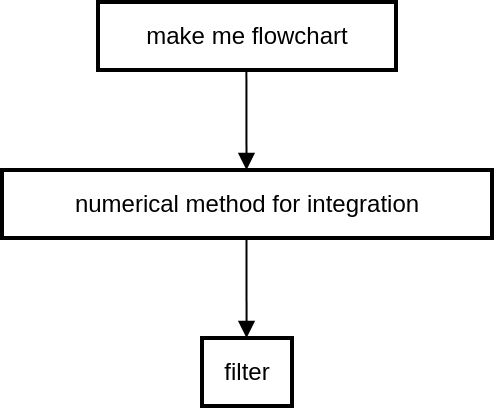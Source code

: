 <mxfile version="22.0.4" type="github">
  <diagram name="Halaman-1" id="zJpdSAJUHy5nzfpE8PS3">
    <mxGraphModel>
      <root>
        <mxCell id="0" />
        <mxCell id="1" parent="0" />
        <mxCell id="2" value="make me flowchart" style="whiteSpace=wrap;strokeWidth=2;" vertex="1" parent="1">
          <mxGeometry x="48" width="149" height="34" as="geometry" />
        </mxCell>
        <mxCell id="3" value="numerical method for integration" style="whiteSpace=wrap;strokeWidth=2;" vertex="1" parent="1">
          <mxGeometry y="84" width="245" height="34" as="geometry" />
        </mxCell>
        <mxCell id="4" value="filter" style="whiteSpace=wrap;strokeWidth=2;" vertex="1" parent="1">
          <mxGeometry x="100" y="168" width="45" height="34" as="geometry" />
        </mxCell>
        <mxCell id="5" value="" style="curved=1;startArrow=none;endArrow=block;exitX=0.498;exitY=1;entryX=0.499;entryY=0;" edge="1" parent="1" source="2" target="3">
          <mxGeometry relative="1" as="geometry">
            <Array as="points" />
          </mxGeometry>
        </mxCell>
        <mxCell id="6" value="" style="curved=1;startArrow=none;endArrow=block;exitX=0.499;exitY=1;entryX=0.495;entryY=0;" edge="1" parent="1" source="3" target="4">
          <mxGeometry relative="1" as="geometry">
            <Array as="points" />
          </mxGeometry>
        </mxCell>
      </root>
    </mxGraphModel>
  </diagram>
</mxfile>
